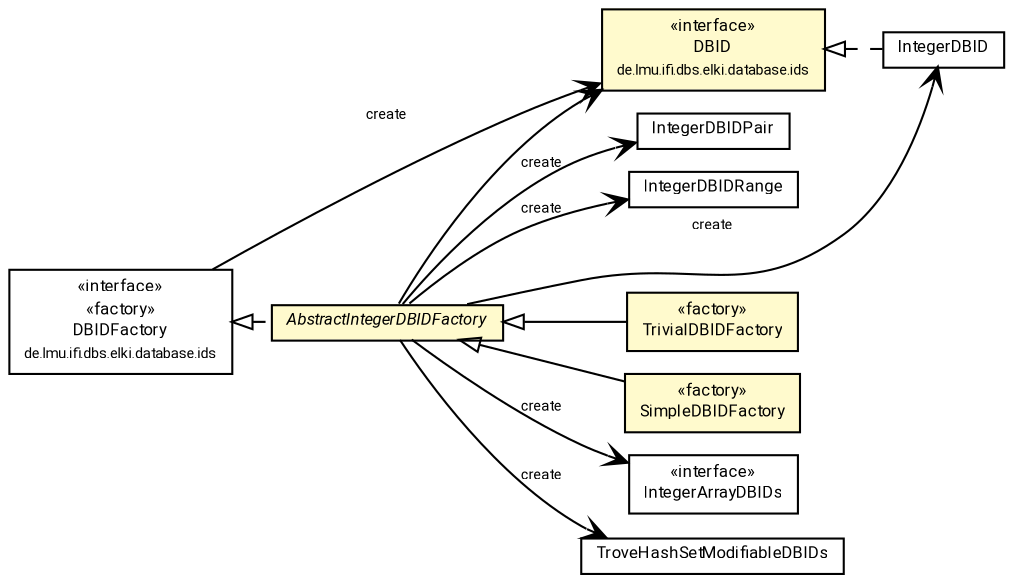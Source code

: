 #!/usr/local/bin/dot
#
# Class diagram 
# Generated by UMLGraph version R5_7_2-60-g0e99a6 (http://www.spinellis.gr/umlgraph/)
#

digraph G {
	graph [fontnames="svg"]
	edge [fontname="Roboto",fontsize=7,labelfontname="Roboto",labelfontsize=7,color="black"];
	node [fontname="Roboto",fontcolor="black",fontsize=8,shape=plaintext,margin=0,width=0,height=0];
	nodesep=0.15;
	ranksep=0.25;
	rankdir=LR;
	// de.lmu.ifi.dbs.elki.database.ids.DBID
	c1100442 [label=<<table title="de.lmu.ifi.dbs.elki.database.ids.DBID" border="0" cellborder="1" cellspacing="0" cellpadding="2" bgcolor="LemonChiffon" href="../DBID.html" target="_parent">
		<tr><td><table border="0" cellspacing="0" cellpadding="1">
		<tr><td align="center" balign="center"> &#171;interface&#187; </td></tr>
		<tr><td align="center" balign="center"> <font face="Roboto">DBID</font> </td></tr>
		<tr><td align="center" balign="center"> <font face="Roboto" point-size="7.0">de.lmu.ifi.dbs.elki.database.ids</font> </td></tr>
		</table></td></tr>
		</table>>, URL="../DBID.html"];
	// de.lmu.ifi.dbs.elki.database.ids.DBIDFactory
	c1100444 [label=<<table title="de.lmu.ifi.dbs.elki.database.ids.DBIDFactory" border="0" cellborder="1" cellspacing="0" cellpadding="2" href="../DBIDFactory.html" target="_parent">
		<tr><td><table border="0" cellspacing="0" cellpadding="1">
		<tr><td align="center" balign="center"> &#171;interface&#187; </td></tr>
		<tr><td align="center" balign="center"> &#171;factory&#187; </td></tr>
		<tr><td align="center" balign="center"> <font face="Roboto">DBIDFactory</font> </td></tr>
		<tr><td align="center" balign="center"> <font face="Roboto" point-size="7.0">de.lmu.ifi.dbs.elki.database.ids</font> </td></tr>
		</table></td></tr>
		</table>>, URL="../DBIDFactory.html"];
	// de.lmu.ifi.dbs.elki.database.ids.integer.IntegerDBIDPair
	c1100514 [label=<<table title="de.lmu.ifi.dbs.elki.database.ids.integer.IntegerDBIDPair" border="0" cellborder="1" cellspacing="0" cellpadding="2" href="IntegerDBIDPair.html" target="_parent">
		<tr><td><table border="0" cellspacing="0" cellpadding="1">
		<tr><td align="center" balign="center"> <font face="Roboto">IntegerDBIDPair</font> </td></tr>
		</table></td></tr>
		</table>>, URL="IntegerDBIDPair.html"];
	// de.lmu.ifi.dbs.elki.database.ids.integer.AbstractIntegerDBIDFactory
	c1100518 [label=<<table title="de.lmu.ifi.dbs.elki.database.ids.integer.AbstractIntegerDBIDFactory" border="0" cellborder="1" cellspacing="0" cellpadding="2" bgcolor="lemonChiffon" href="AbstractIntegerDBIDFactory.html" target="_parent">
		<tr><td><table border="0" cellspacing="0" cellpadding="1">
		<tr><td align="center" balign="center"> <font face="Roboto"><i>AbstractIntegerDBIDFactory</i></font> </td></tr>
		</table></td></tr>
		</table>>, URL="AbstractIntegerDBIDFactory.html"];
	// de.lmu.ifi.dbs.elki.database.ids.integer.IntegerDBIDRange
	c1100523 [label=<<table title="de.lmu.ifi.dbs.elki.database.ids.integer.IntegerDBIDRange" border="0" cellborder="1" cellspacing="0" cellpadding="2" href="IntegerDBIDRange.html" target="_parent">
		<tr><td><table border="0" cellspacing="0" cellpadding="1">
		<tr><td align="center" balign="center"> <font face="Roboto">IntegerDBIDRange</font> </td></tr>
		</table></td></tr>
		</table>>, URL="IntegerDBIDRange.html"];
	// de.lmu.ifi.dbs.elki.database.ids.integer.IntegerDBID
	c1100530 [label=<<table title="de.lmu.ifi.dbs.elki.database.ids.integer.IntegerDBID" border="0" cellborder="1" cellspacing="0" cellpadding="2" href="IntegerDBID.html" target="_parent">
		<tr><td><table border="0" cellspacing="0" cellpadding="1">
		<tr><td align="center" balign="center"> <font face="Roboto">IntegerDBID</font> </td></tr>
		</table></td></tr>
		</table>>, URL="IntegerDBID.html"];
	// de.lmu.ifi.dbs.elki.database.ids.integer.TrivialDBIDFactory
	c1100540 [label=<<table title="de.lmu.ifi.dbs.elki.database.ids.integer.TrivialDBIDFactory" border="0" cellborder="1" cellspacing="0" cellpadding="2" bgcolor="LemonChiffon" href="TrivialDBIDFactory.html" target="_parent">
		<tr><td><table border="0" cellspacing="0" cellpadding="1">
		<tr><td align="center" balign="center"> &#171;factory&#187; </td></tr>
		<tr><td align="center" balign="center"> <font face="Roboto">TrivialDBIDFactory</font> </td></tr>
		</table></td></tr>
		</table>>, URL="TrivialDBIDFactory.html"];
	// de.lmu.ifi.dbs.elki.database.ids.integer.SimpleDBIDFactory
	c1100548 [label=<<table title="de.lmu.ifi.dbs.elki.database.ids.integer.SimpleDBIDFactory" border="0" cellborder="1" cellspacing="0" cellpadding="2" bgcolor="LemonChiffon" href="SimpleDBIDFactory.html" target="_parent">
		<tr><td><table border="0" cellspacing="0" cellpadding="1">
		<tr><td align="center" balign="center"> &#171;factory&#187; </td></tr>
		<tr><td align="center" balign="center"> <font face="Roboto">SimpleDBIDFactory</font> </td></tr>
		</table></td></tr>
		</table>>, URL="SimpleDBIDFactory.html"];
	// de.lmu.ifi.dbs.elki.database.ids.integer.IntegerArrayDBIDs
	c1100553 [label=<<table title="de.lmu.ifi.dbs.elki.database.ids.integer.IntegerArrayDBIDs" border="0" cellborder="1" cellspacing="0" cellpadding="2" href="IntegerArrayDBIDs.html" target="_parent">
		<tr><td><table border="0" cellspacing="0" cellpadding="1">
		<tr><td align="center" balign="center"> &#171;interface&#187; </td></tr>
		<tr><td align="center" balign="center"> <font face="Roboto">IntegerArrayDBIDs</font> </td></tr>
		</table></td></tr>
		</table>>, URL="IntegerArrayDBIDs.html"];
	// de.lmu.ifi.dbs.elki.database.ids.DBIDFactory navassoc de.lmu.ifi.dbs.elki.database.ids.DBID
	c1100444 -> c1100442 [arrowhead=open,weight=1,label="create"];
	// de.lmu.ifi.dbs.elki.database.ids.integer.AbstractIntegerDBIDFactory implements de.lmu.ifi.dbs.elki.database.ids.DBIDFactory
	c1100444 -> c1100518 [arrowtail=empty,style=dashed,dir=back,weight=9];
	// de.lmu.ifi.dbs.elki.database.ids.integer.AbstractIntegerDBIDFactory navassoc de.lmu.ifi.dbs.elki.database.ids.integer.IntegerDBID
	c1100518 -> c1100530 [arrowhead=open,weight=1,label="create"];
	// de.lmu.ifi.dbs.elki.database.ids.integer.AbstractIntegerDBIDFactory navassoc de.lmu.ifi.dbs.elki.database.ids.integer.IntegerDBIDPair
	c1100518 -> c1100514 [arrowhead=open,weight=1,label="create"];
	// de.lmu.ifi.dbs.elki.database.ids.integer.AbstractIntegerDBIDFactory navassoc de.lmu.ifi.dbs.elki.database.ids.integer.IntegerDBIDRange
	c1100518 -> c1100523 [arrowhead=open,weight=1,label="create"];
	// de.lmu.ifi.dbs.elki.database.ids.integer.AbstractIntegerDBIDFactory navassoc TroveHashSetModifiableDBIDs
	c1100518 -> c1102358 [arrowhead=open,weight=1,label="create"];
	// de.lmu.ifi.dbs.elki.database.ids.integer.AbstractIntegerDBIDFactory navassoc de.lmu.ifi.dbs.elki.database.ids.integer.IntegerArrayDBIDs
	c1100518 -> c1100553 [arrowhead=open,weight=1,label="create"];
	// de.lmu.ifi.dbs.elki.database.ids.integer.IntegerDBID implements de.lmu.ifi.dbs.elki.database.ids.DBID
	c1100442 -> c1100530 [arrowtail=empty,style=dashed,dir=back,weight=9];
	// de.lmu.ifi.dbs.elki.database.ids.integer.TrivialDBIDFactory extends de.lmu.ifi.dbs.elki.database.ids.integer.AbstractIntegerDBIDFactory
	c1100518 -> c1100540 [arrowtail=empty,dir=back,weight=10];
	// de.lmu.ifi.dbs.elki.database.ids.integer.SimpleDBIDFactory extends de.lmu.ifi.dbs.elki.database.ids.integer.AbstractIntegerDBIDFactory
	c1100518 -> c1100548 [arrowtail=empty,dir=back,weight=10];
	// de.lmu.ifi.dbs.elki.database.ids.integer.AbstractIntegerDBIDFactory navassoc de.lmu.ifi.dbs.elki.database.ids.DBID
	c1100518 -> c1100442 [arrowhead=open,weight=1];
	// TroveHashSetModifiableDBIDs
	c1102358[label=<<table title="TroveHashSetModifiableDBIDs" border="0" cellborder="1" cellspacing="0" cellpadding="2" href="http://docs.oracle.com/javase/7/docs/api/TroveHashSetModifiableDBIDs.html" target="_parent">
		<tr><td><table border="0" cellspacing="0" cellpadding="1">
		<tr><td align="center" balign="center"> <font face="Roboto">TroveHashSetModifiableDBIDs</font> </td></tr>
		</table></td></tr>
		</table>>];
}

